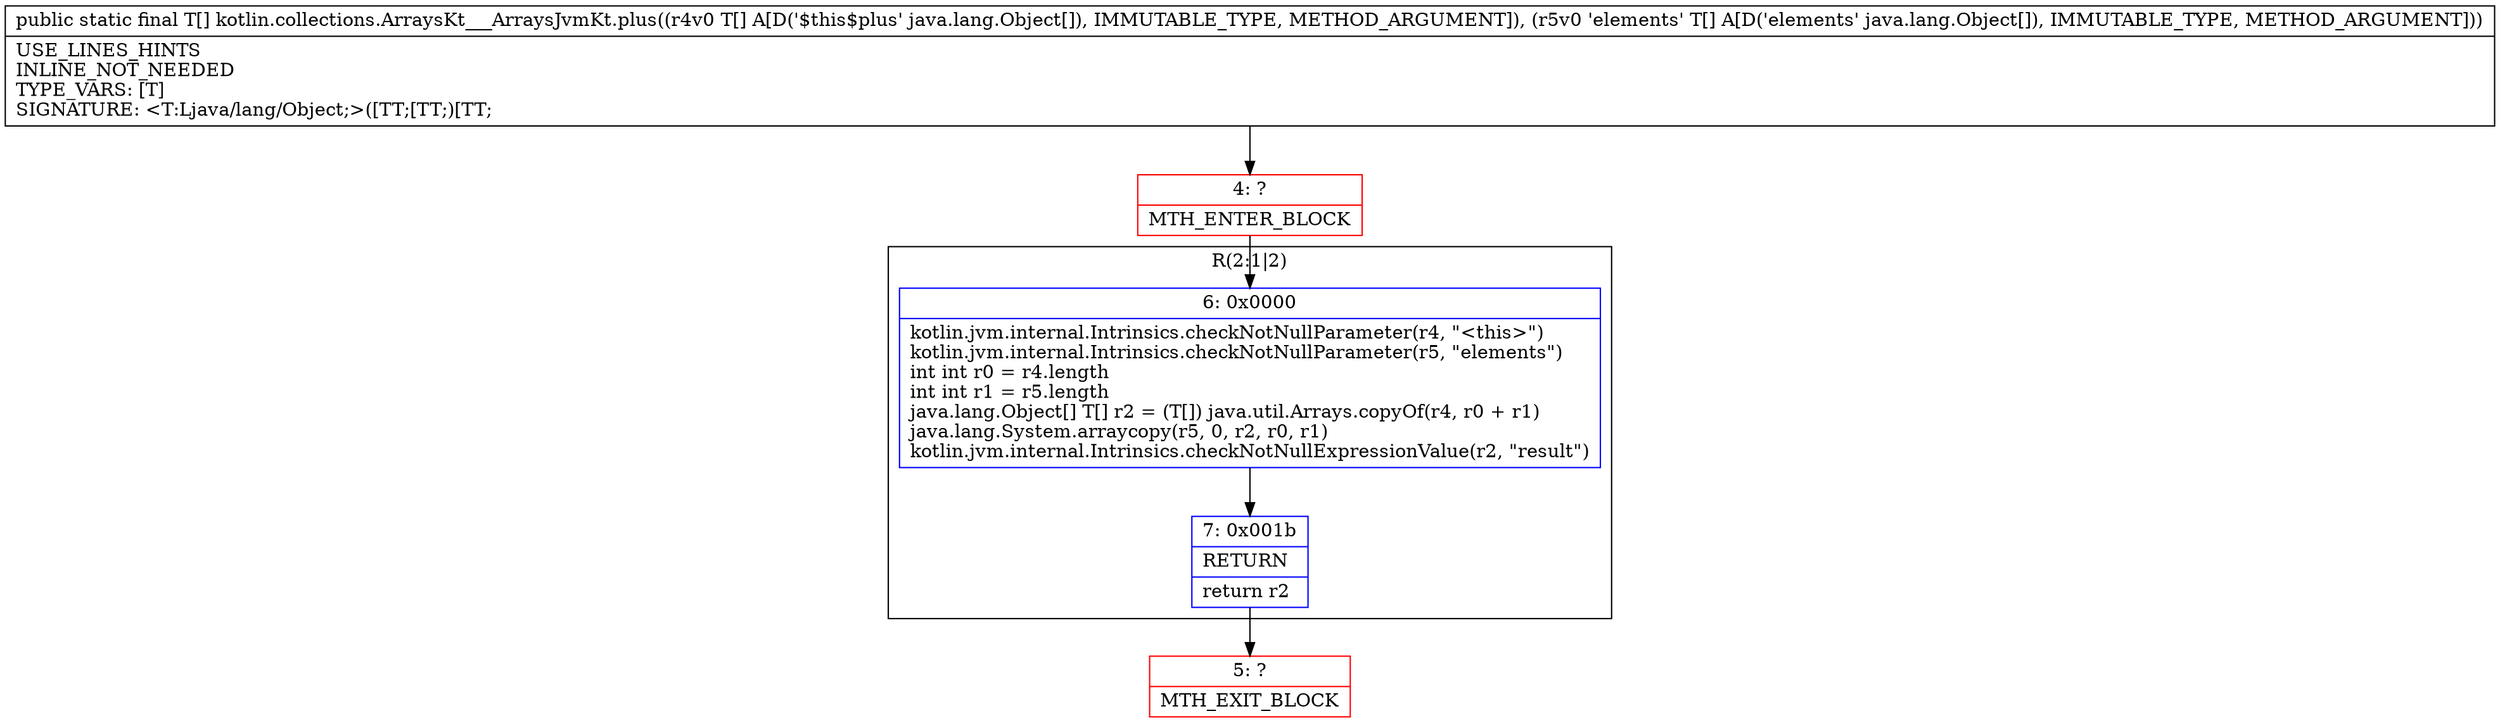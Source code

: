 digraph "CFG forkotlin.collections.ArraysKt___ArraysJvmKt.plus([Ljava\/lang\/Object;[Ljava\/lang\/Object;)[Ljava\/lang\/Object;" {
subgraph cluster_Region_250218888 {
label = "R(2:1|2)";
node [shape=record,color=blue];
Node_6 [shape=record,label="{6\:\ 0x0000|kotlin.jvm.internal.Intrinsics.checkNotNullParameter(r4, \"\<this\>\")\lkotlin.jvm.internal.Intrinsics.checkNotNullParameter(r5, \"elements\")\lint int r0 = r4.length\lint int r1 = r5.length\ljava.lang.Object[] T[] r2 = (T[]) java.util.Arrays.copyOf(r4, r0 + r1)\ljava.lang.System.arraycopy(r5, 0, r2, r0, r1)\lkotlin.jvm.internal.Intrinsics.checkNotNullExpressionValue(r2, \"result\")\l}"];
Node_7 [shape=record,label="{7\:\ 0x001b|RETURN\l|return r2\l}"];
}
Node_4 [shape=record,color=red,label="{4\:\ ?|MTH_ENTER_BLOCK\l}"];
Node_5 [shape=record,color=red,label="{5\:\ ?|MTH_EXIT_BLOCK\l}"];
MethodNode[shape=record,label="{public static final T[] kotlin.collections.ArraysKt___ArraysJvmKt.plus((r4v0 T[] A[D('$this$plus' java.lang.Object[]), IMMUTABLE_TYPE, METHOD_ARGUMENT]), (r5v0 'elements' T[] A[D('elements' java.lang.Object[]), IMMUTABLE_TYPE, METHOD_ARGUMENT]))  | USE_LINES_HINTS\lINLINE_NOT_NEEDED\lTYPE_VARS: [T]\lSIGNATURE: \<T:Ljava\/lang\/Object;\>([TT;[TT;)[TT;\l}"];
MethodNode -> Node_4;Node_6 -> Node_7;
Node_7 -> Node_5;
Node_4 -> Node_6;
}

